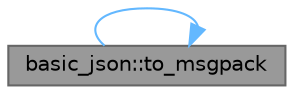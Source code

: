 digraph "basic_json::to_msgpack"
{
 // LATEX_PDF_SIZE
  bgcolor="transparent";
  edge [fontname=Helvetica,fontsize=10,labelfontname=Helvetica,labelfontsize=10];
  node [fontname=Helvetica,fontsize=10,shape=box,height=0.2,width=0.4];
  rankdir="RL";
  Node1 [id="Node000001",label="basic_json::to_msgpack",height=0.2,width=0.4,color="gray40", fillcolor="grey60", style="filled", fontcolor="black",tooltip="create a MessagePack serialization of a given JSON value"];
  Node1 -> Node1 [id="edge1_Node000001_Node000001",dir="back",color="steelblue1",style="solid",tooltip=" "];
}
